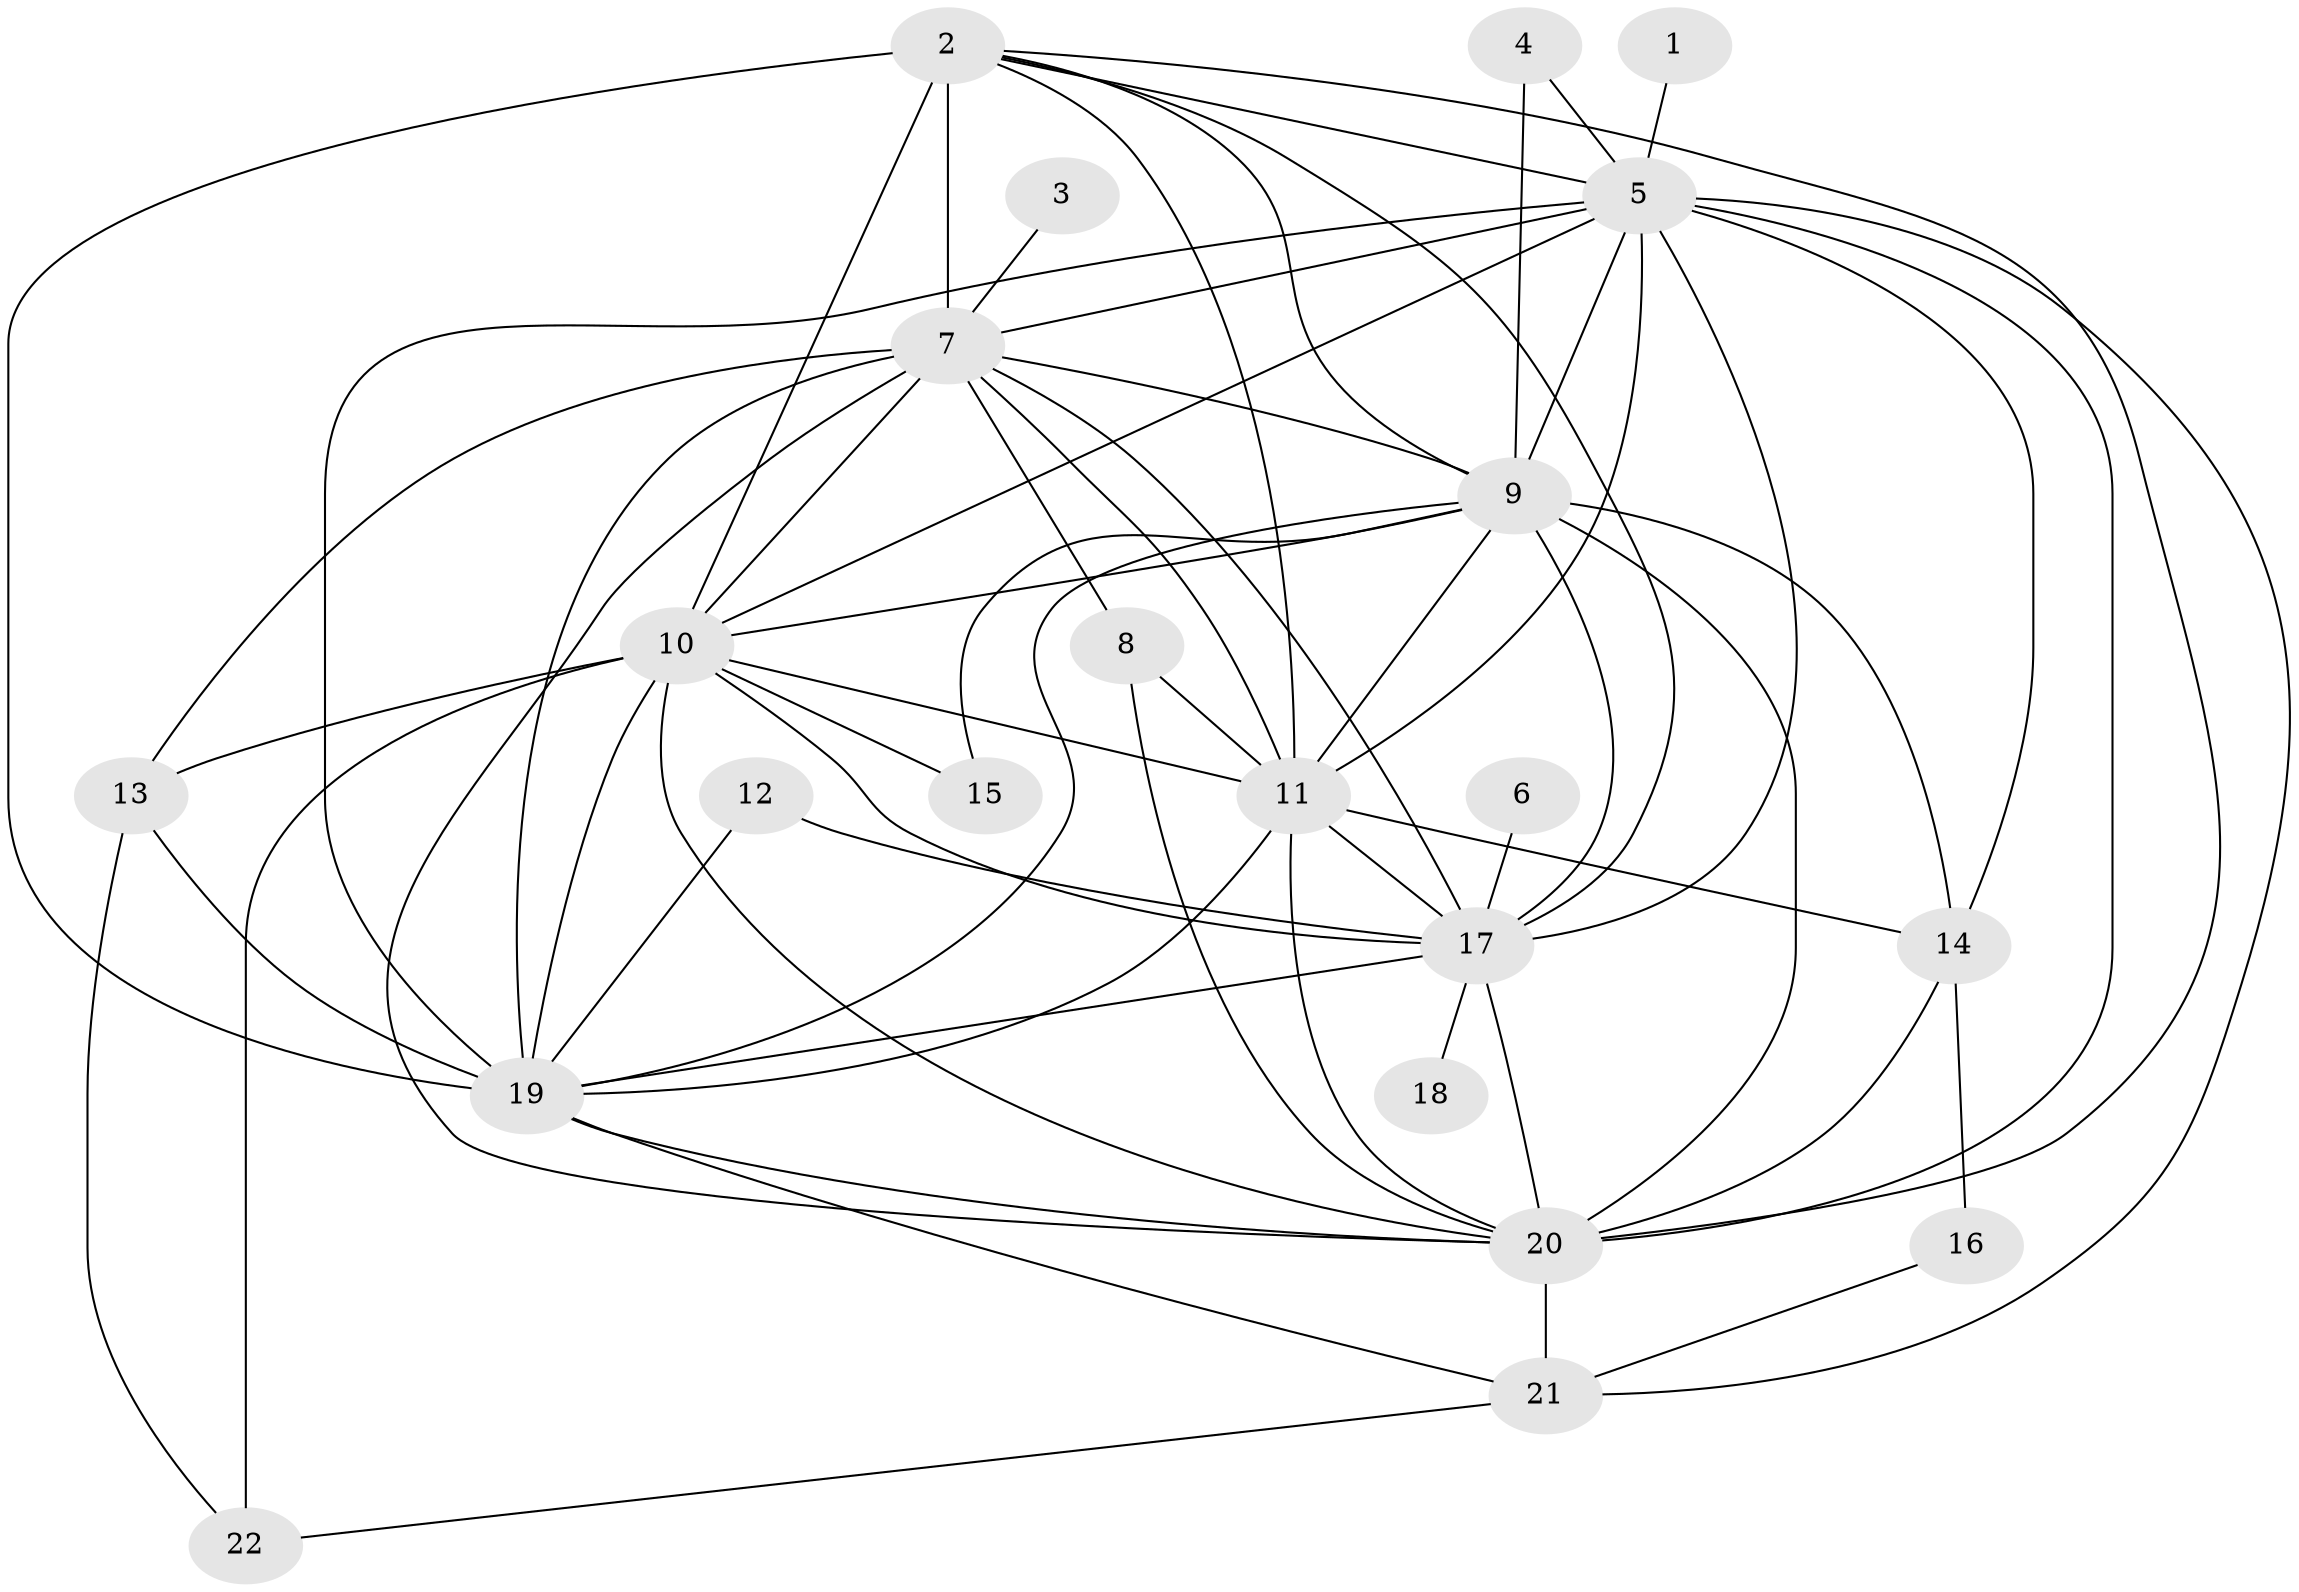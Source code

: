 // original degree distribution, {16: 0.037037037037037035, 18: 0.037037037037037035, 17: 0.05555555555555555, 14: 0.037037037037037035, 15: 0.018518518518518517, 2: 0.6481481481481481, 3: 0.09259259259259259, 5: 0.05555555555555555, 4: 0.018518518518518517}
// Generated by graph-tools (version 1.1) at 2025/36/03/04/25 23:36:25]
// undirected, 22 vertices, 64 edges
graph export_dot {
  node [color=gray90,style=filled];
  1;
  2;
  3;
  4;
  5;
  6;
  7;
  8;
  9;
  10;
  11;
  12;
  13;
  14;
  15;
  16;
  17;
  18;
  19;
  20;
  21;
  22;
  1 -- 5 [weight=1.0];
  2 -- 5 [weight=1.0];
  2 -- 7 [weight=3.0];
  2 -- 9 [weight=1.0];
  2 -- 10 [weight=3.0];
  2 -- 11 [weight=1.0];
  2 -- 17 [weight=2.0];
  2 -- 19 [weight=3.0];
  2 -- 20 [weight=2.0];
  3 -- 7 [weight=1.0];
  4 -- 5 [weight=1.0];
  4 -- 9 [weight=1.0];
  5 -- 7 [weight=1.0];
  5 -- 9 [weight=2.0];
  5 -- 10 [weight=2.0];
  5 -- 11 [weight=1.0];
  5 -- 14 [weight=1.0];
  5 -- 17 [weight=1.0];
  5 -- 19 [weight=2.0];
  5 -- 20 [weight=2.0];
  5 -- 21 [weight=1.0];
  6 -- 17 [weight=1.0];
  7 -- 8 [weight=1.0];
  7 -- 9 [weight=1.0];
  7 -- 10 [weight=2.0];
  7 -- 11 [weight=1.0];
  7 -- 13 [weight=1.0];
  7 -- 17 [weight=1.0];
  7 -- 19 [weight=1.0];
  7 -- 20 [weight=2.0];
  8 -- 11 [weight=1.0];
  8 -- 20 [weight=1.0];
  9 -- 10 [weight=2.0];
  9 -- 11 [weight=3.0];
  9 -- 14 [weight=1.0];
  9 -- 15 [weight=1.0];
  9 -- 17 [weight=1.0];
  9 -- 19 [weight=2.0];
  9 -- 20 [weight=2.0];
  10 -- 11 [weight=3.0];
  10 -- 13 [weight=2.0];
  10 -- 15 [weight=1.0];
  10 -- 17 [weight=2.0];
  10 -- 19 [weight=2.0];
  10 -- 20 [weight=3.0];
  10 -- 22 [weight=3.0];
  11 -- 14 [weight=1.0];
  11 -- 17 [weight=1.0];
  11 -- 19 [weight=1.0];
  11 -- 20 [weight=1.0];
  12 -- 17 [weight=1.0];
  12 -- 19 [weight=1.0];
  13 -- 19 [weight=1.0];
  13 -- 22 [weight=1.0];
  14 -- 16 [weight=1.0];
  14 -- 20 [weight=1.0];
  16 -- 21 [weight=1.0];
  17 -- 18 [weight=1.0];
  17 -- 19 [weight=2.0];
  17 -- 20 [weight=3.0];
  19 -- 20 [weight=1.0];
  19 -- 21 [weight=1.0];
  20 -- 21 [weight=1.0];
  21 -- 22 [weight=1.0];
}
